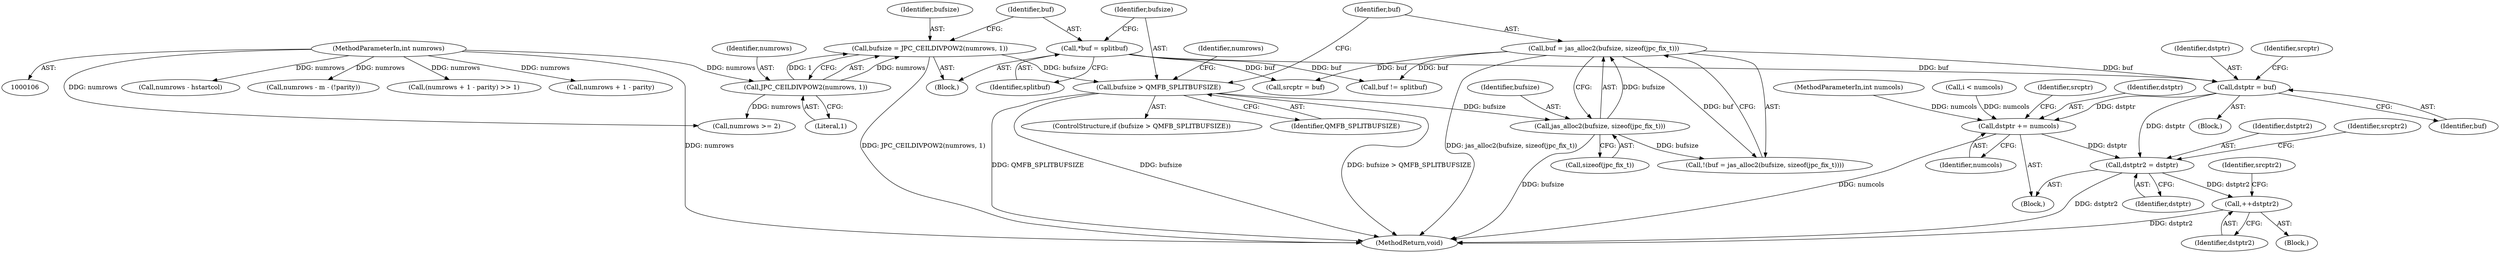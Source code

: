 digraph "0_jasper_4a59cfaf9ab3d48fca4a15c0d2674bf7138e3d1a_2@pointer" {
"1000169" [label="(Call,dstptr = buf)"];
"1000139" [label="(Call,buf = jas_alloc2(bufsize, sizeof(jpc_fix_t)))"];
"1000141" [label="(Call,jas_alloc2(bufsize, sizeof(jpc_fix_t)))"];
"1000133" [label="(Call,bufsize > QMFB_SPLITBUFSIZE)"];
"1000114" [label="(Call,bufsize = JPC_CEILDIVPOW2(numrows, 1))"];
"1000116" [label="(Call,JPC_CEILDIVPOW2(numrows, 1))"];
"1000108" [label="(MethodParameterIn,int numrows)"];
"1000121" [label="(Call,*buf = splitbuf)"];
"1000188" [label="(Call,dstptr2 = dstptr)"];
"1000209" [label="(Call,++dstptr2)"];
"1000213" [label="(Call,dstptr += numcols)"];
"1000108" [label="(MethodParameterIn,int numrows)"];
"1000116" [label="(Call,JPC_CEILDIVPOW2(numrows, 1))"];
"1000189" [label="(Identifier,dstptr2)"];
"1000142" [label="(Identifier,bufsize)"];
"1000109" [label="(MethodParameterIn,int numcols)"];
"1000117" [label="(Identifier,numrows)"];
"1000138" [label="(Call,!(buf = jas_alloc2(bufsize, sizeof(jpc_fix_t))))"];
"1000170" [label="(Identifier,dstptr)"];
"1000163" [label="(Call,numrows - hstartcol)"];
"1000243" [label="(Call,numrows - m - (!parity))"];
"1000340" [label="(Call,buf != splitbuf)"];
"1000151" [label="(Block,)"];
"1000114" [label="(Call,bufsize = JPC_CEILDIVPOW2(numrows, 1))"];
"1000215" [label="(Identifier,numcols)"];
"1000115" [label="(Identifier,bufsize)"];
"1000212" [label="(Identifier,srcptr2)"];
"1000213" [label="(Call,dstptr += numcols)"];
"1000133" [label="(Call,bufsize > QMFB_SPLITBUFSIZE)"];
"1000141" [label="(Call,jas_alloc2(bufsize, sizeof(jpc_fix_t)))"];
"1000118" [label="(Literal,1)"];
"1000135" [label="(Identifier,QMFB_SPLITBUFSIZE)"];
"1000173" [label="(Identifier,srcptr)"];
"1000123" [label="(Identifier,splitbuf)"];
"1000190" [label="(Identifier,dstptr)"];
"1000346" [label="(MethodReturn,void)"];
"1000187" [label="(Block,)"];
"1000112" [label="(Block,)"];
"1000149" [label="(Identifier,numrows)"];
"1000198" [label="(Call,i < numcols)"];
"1000192" [label="(Identifier,srcptr2)"];
"1000217" [label="(Identifier,srcptr)"];
"1000210" [label="(Identifier,dstptr2)"];
"1000214" [label="(Identifier,dstptr)"];
"1000134" [label="(Identifier,bufsize)"];
"1000203" [label="(Block,)"];
"1000209" [label="(Call,++dstptr2)"];
"1000296" [label="(Call,srcptr = buf)"];
"1000121" [label="(Call,*buf = splitbuf)"];
"1000171" [label="(Identifier,buf)"];
"1000169" [label="(Call,dstptr = buf)"];
"1000139" [label="(Call,buf = jas_alloc2(bufsize, sizeof(jpc_fix_t)))"];
"1000143" [label="(Call,sizeof(jpc_fix_t))"];
"1000122" [label="(Identifier,buf)"];
"1000148" [label="(Call,numrows >= 2)"];
"1000154" [label="(Call,(numrows + 1 - parity) >> 1)"];
"1000155" [label="(Call,numrows + 1 - parity)"];
"1000132" [label="(ControlStructure,if (bufsize > QMFB_SPLITBUFSIZE))"];
"1000140" [label="(Identifier,buf)"];
"1000188" [label="(Call,dstptr2 = dstptr)"];
"1000169" -> "1000151"  [label="AST: "];
"1000169" -> "1000171"  [label="CFG: "];
"1000170" -> "1000169"  [label="AST: "];
"1000171" -> "1000169"  [label="AST: "];
"1000173" -> "1000169"  [label="CFG: "];
"1000139" -> "1000169"  [label="DDG: buf"];
"1000121" -> "1000169"  [label="DDG: buf"];
"1000169" -> "1000188"  [label="DDG: dstptr"];
"1000169" -> "1000213"  [label="DDG: dstptr"];
"1000139" -> "1000138"  [label="AST: "];
"1000139" -> "1000141"  [label="CFG: "];
"1000140" -> "1000139"  [label="AST: "];
"1000141" -> "1000139"  [label="AST: "];
"1000138" -> "1000139"  [label="CFG: "];
"1000139" -> "1000346"  [label="DDG: jas_alloc2(bufsize, sizeof(jpc_fix_t))"];
"1000139" -> "1000138"  [label="DDG: buf"];
"1000141" -> "1000139"  [label="DDG: bufsize"];
"1000139" -> "1000296"  [label="DDG: buf"];
"1000139" -> "1000340"  [label="DDG: buf"];
"1000141" -> "1000143"  [label="CFG: "];
"1000142" -> "1000141"  [label="AST: "];
"1000143" -> "1000141"  [label="AST: "];
"1000141" -> "1000346"  [label="DDG: bufsize"];
"1000141" -> "1000138"  [label="DDG: bufsize"];
"1000133" -> "1000141"  [label="DDG: bufsize"];
"1000133" -> "1000132"  [label="AST: "];
"1000133" -> "1000135"  [label="CFG: "];
"1000134" -> "1000133"  [label="AST: "];
"1000135" -> "1000133"  [label="AST: "];
"1000140" -> "1000133"  [label="CFG: "];
"1000149" -> "1000133"  [label="CFG: "];
"1000133" -> "1000346"  [label="DDG: bufsize"];
"1000133" -> "1000346"  [label="DDG: bufsize > QMFB_SPLITBUFSIZE"];
"1000133" -> "1000346"  [label="DDG: QMFB_SPLITBUFSIZE"];
"1000114" -> "1000133"  [label="DDG: bufsize"];
"1000114" -> "1000112"  [label="AST: "];
"1000114" -> "1000116"  [label="CFG: "];
"1000115" -> "1000114"  [label="AST: "];
"1000116" -> "1000114"  [label="AST: "];
"1000122" -> "1000114"  [label="CFG: "];
"1000114" -> "1000346"  [label="DDG: JPC_CEILDIVPOW2(numrows, 1)"];
"1000116" -> "1000114"  [label="DDG: numrows"];
"1000116" -> "1000114"  [label="DDG: 1"];
"1000116" -> "1000118"  [label="CFG: "];
"1000117" -> "1000116"  [label="AST: "];
"1000118" -> "1000116"  [label="AST: "];
"1000108" -> "1000116"  [label="DDG: numrows"];
"1000116" -> "1000148"  [label="DDG: numrows"];
"1000108" -> "1000106"  [label="AST: "];
"1000108" -> "1000346"  [label="DDG: numrows"];
"1000108" -> "1000148"  [label="DDG: numrows"];
"1000108" -> "1000154"  [label="DDG: numrows"];
"1000108" -> "1000155"  [label="DDG: numrows"];
"1000108" -> "1000163"  [label="DDG: numrows"];
"1000108" -> "1000243"  [label="DDG: numrows"];
"1000121" -> "1000112"  [label="AST: "];
"1000121" -> "1000123"  [label="CFG: "];
"1000122" -> "1000121"  [label="AST: "];
"1000123" -> "1000121"  [label="AST: "];
"1000134" -> "1000121"  [label="CFG: "];
"1000121" -> "1000296"  [label="DDG: buf"];
"1000121" -> "1000340"  [label="DDG: buf"];
"1000188" -> "1000187"  [label="AST: "];
"1000188" -> "1000190"  [label="CFG: "];
"1000189" -> "1000188"  [label="AST: "];
"1000190" -> "1000188"  [label="AST: "];
"1000192" -> "1000188"  [label="CFG: "];
"1000188" -> "1000346"  [label="DDG: dstptr2"];
"1000213" -> "1000188"  [label="DDG: dstptr"];
"1000188" -> "1000209"  [label="DDG: dstptr2"];
"1000209" -> "1000203"  [label="AST: "];
"1000209" -> "1000210"  [label="CFG: "];
"1000210" -> "1000209"  [label="AST: "];
"1000212" -> "1000209"  [label="CFG: "];
"1000209" -> "1000346"  [label="DDG: dstptr2"];
"1000213" -> "1000187"  [label="AST: "];
"1000213" -> "1000215"  [label="CFG: "];
"1000214" -> "1000213"  [label="AST: "];
"1000215" -> "1000213"  [label="AST: "];
"1000217" -> "1000213"  [label="CFG: "];
"1000213" -> "1000346"  [label="DDG: numcols"];
"1000198" -> "1000213"  [label="DDG: numcols"];
"1000109" -> "1000213"  [label="DDG: numcols"];
}
